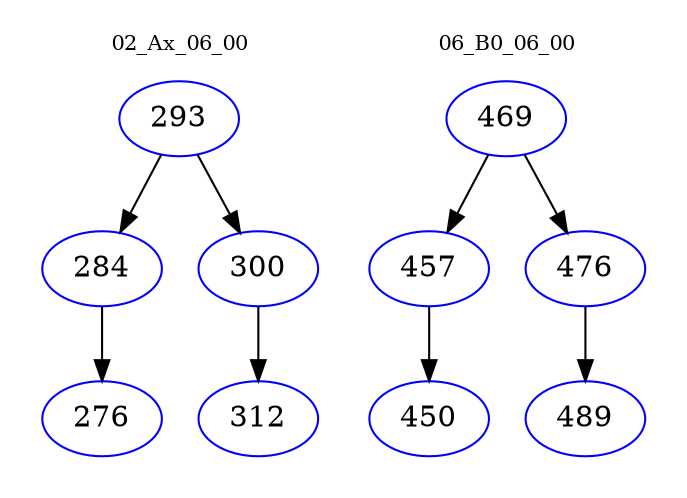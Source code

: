 digraph{
subgraph cluster_0 {
color = white
label = "02_Ax_06_00";
fontsize=10;
T0_293 [label="293", color="blue"]
T0_293 -> T0_284 [color="black"]
T0_284 [label="284", color="blue"]
T0_284 -> T0_276 [color="black"]
T0_276 [label="276", color="blue"]
T0_293 -> T0_300 [color="black"]
T0_300 [label="300", color="blue"]
T0_300 -> T0_312 [color="black"]
T0_312 [label="312", color="blue"]
}
subgraph cluster_1 {
color = white
label = "06_B0_06_00";
fontsize=10;
T1_469 [label="469", color="blue"]
T1_469 -> T1_457 [color="black"]
T1_457 [label="457", color="blue"]
T1_457 -> T1_450 [color="black"]
T1_450 [label="450", color="blue"]
T1_469 -> T1_476 [color="black"]
T1_476 [label="476", color="blue"]
T1_476 -> T1_489 [color="black"]
T1_489 [label="489", color="blue"]
}
}
